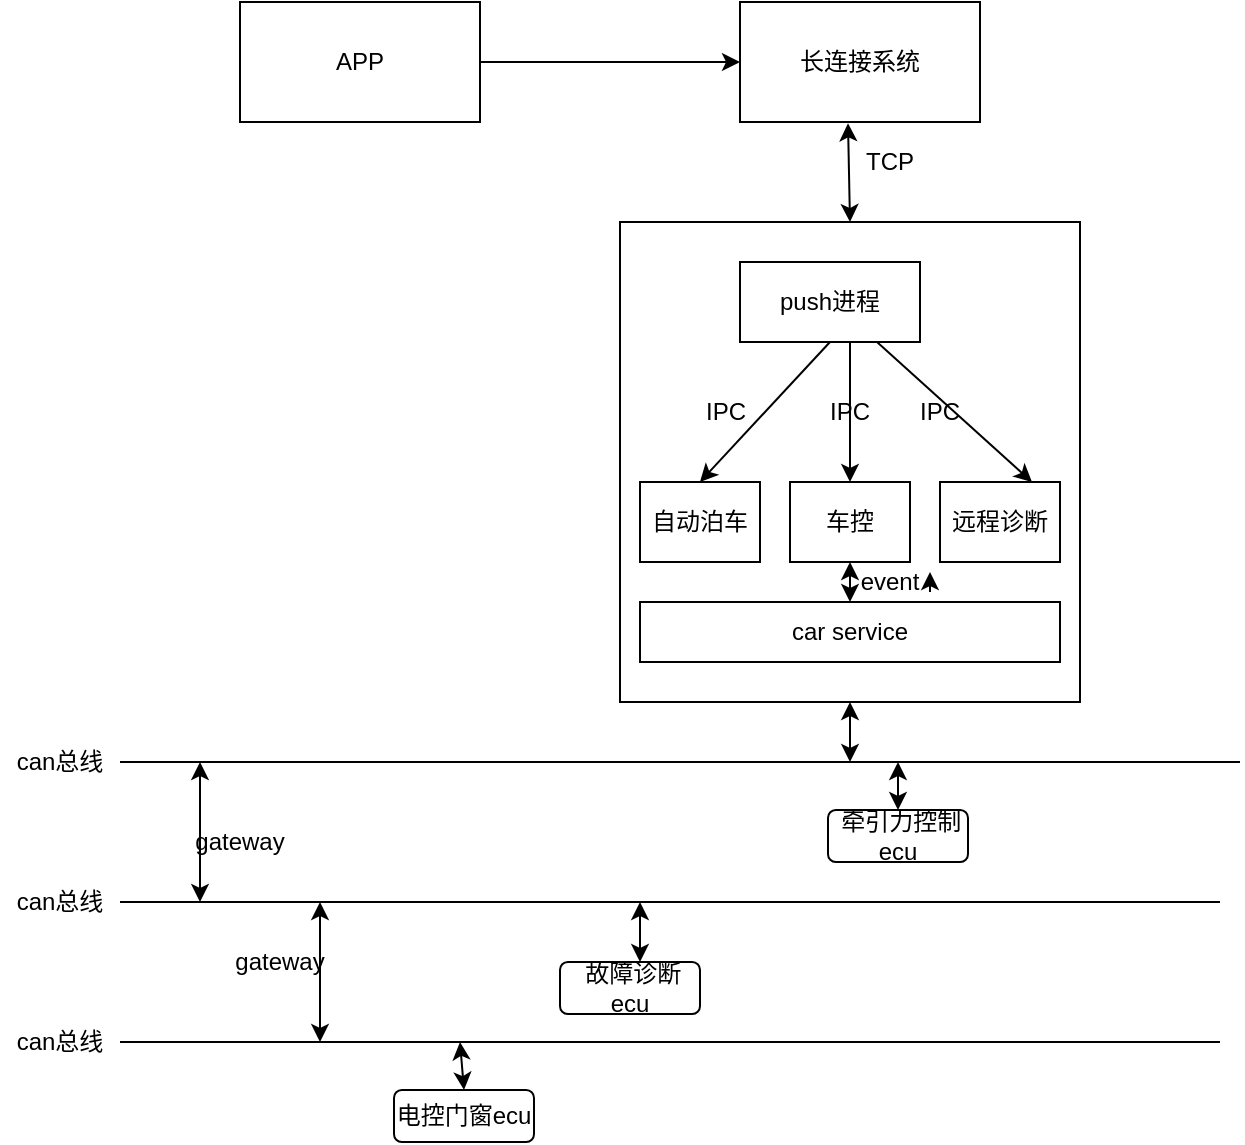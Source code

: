 <mxfile version="12.3.9" type="github" pages="1">
  <diagram id="lIEj3yTJJtI_6PWhw0XE" name="第 1 页">
    <mxGraphModel dx="768" dy="423" grid="1" gridSize="10" guides="1" tooltips="1" connect="1" arrows="1" fold="1" page="1" pageScale="1" pageWidth="827" pageHeight="1169" math="0" shadow="0">
      <root>
        <mxCell id="0"/>
        <mxCell id="1" parent="0"/>
        <mxCell id="SwAw4xg88gmh7lAkYRVZ-1" value="" style="rounded=0;whiteSpace=wrap;html=1;" vertex="1" parent="1">
          <mxGeometry x="380" y="150" width="230" height="240" as="geometry"/>
        </mxCell>
        <mxCell id="SwAw4xg88gmh7lAkYRVZ-2" value="自动泊车" style="rounded=0;whiteSpace=wrap;html=1;" vertex="1" parent="1">
          <mxGeometry x="390" y="280" width="60" height="40" as="geometry"/>
        </mxCell>
        <mxCell id="SwAw4xg88gmh7lAkYRVZ-3" value="车机" style="text;html=1;strokeColor=none;fillColor=none;align=center;verticalAlign=middle;whiteSpace=wrap;rounded=0;" vertex="1" parent="1">
          <mxGeometry x="465" y="190" width="40" height="20" as="geometry"/>
        </mxCell>
        <mxCell id="SwAw4xg88gmh7lAkYRVZ-12" value="push进程" style="rounded=0;whiteSpace=wrap;html=1;" vertex="1" parent="1">
          <mxGeometry x="440" y="170" width="90" height="40" as="geometry"/>
        </mxCell>
        <mxCell id="SwAw4xg88gmh7lAkYRVZ-13" value="车控" style="rounded=0;whiteSpace=wrap;html=1;" vertex="1" parent="1">
          <mxGeometry x="465" y="280" width="60" height="40" as="geometry"/>
        </mxCell>
        <mxCell id="SwAw4xg88gmh7lAkYRVZ-14" style="edgeStyle=orthogonalEdgeStyle;rounded=0;orthogonalLoop=1;jettySize=auto;html=1;exitX=0.5;exitY=1;exitDx=0;exitDy=0;" edge="1" parent="1" source="SwAw4xg88gmh7lAkYRVZ-13" target="SwAw4xg88gmh7lAkYRVZ-13">
          <mxGeometry relative="1" as="geometry"/>
        </mxCell>
        <mxCell id="SwAw4xg88gmh7lAkYRVZ-15" value="远程诊断" style="rounded=0;whiteSpace=wrap;html=1;" vertex="1" parent="1">
          <mxGeometry x="540" y="280" width="60" height="40" as="geometry"/>
        </mxCell>
        <mxCell id="SwAw4xg88gmh7lAkYRVZ-16" value="car service" style="rounded=0;whiteSpace=wrap;html=1;" vertex="1" parent="1">
          <mxGeometry x="390" y="340" width="210" height="30" as="geometry"/>
        </mxCell>
        <mxCell id="SwAw4xg88gmh7lAkYRVZ-17" value="" style="endArrow=none;html=1;" edge="1" parent="1">
          <mxGeometry width="50" height="50" relative="1" as="geometry">
            <mxPoint x="130" y="420" as="sourcePoint"/>
            <mxPoint x="690" y="420" as="targetPoint"/>
          </mxGeometry>
        </mxCell>
        <mxCell id="SwAw4xg88gmh7lAkYRVZ-18" value="" style="endArrow=none;html=1;" edge="1" parent="1">
          <mxGeometry width="50" height="50" relative="1" as="geometry">
            <mxPoint x="130" y="490" as="sourcePoint"/>
            <mxPoint x="680" y="490" as="targetPoint"/>
          </mxGeometry>
        </mxCell>
        <mxCell id="SwAw4xg88gmh7lAkYRVZ-19" value="" style="endArrow=none;html=1;" edge="1" parent="1">
          <mxGeometry width="50" height="50" relative="1" as="geometry">
            <mxPoint x="130" y="560" as="sourcePoint"/>
            <mxPoint x="680" y="560" as="targetPoint"/>
          </mxGeometry>
        </mxCell>
        <mxCell id="SwAw4xg88gmh7lAkYRVZ-22" value="" style="endArrow=classic;startArrow=classic;html=1;" edge="1" parent="1">
          <mxGeometry width="50" height="50" relative="1" as="geometry">
            <mxPoint x="170" y="490" as="sourcePoint"/>
            <mxPoint x="170" y="420" as="targetPoint"/>
          </mxGeometry>
        </mxCell>
        <mxCell id="SwAw4xg88gmh7lAkYRVZ-23" value="" style="endArrow=classic;startArrow=classic;html=1;" edge="1" parent="1">
          <mxGeometry width="50" height="50" relative="1" as="geometry">
            <mxPoint x="230" y="560" as="sourcePoint"/>
            <mxPoint x="230" y="490" as="targetPoint"/>
          </mxGeometry>
        </mxCell>
        <mxCell id="SwAw4xg88gmh7lAkYRVZ-24" value="gateway" style="text;html=1;strokeColor=none;fillColor=none;align=center;verticalAlign=middle;whiteSpace=wrap;rounded=0;" vertex="1" parent="1">
          <mxGeometry x="170" y="450" width="40" height="20" as="geometry"/>
        </mxCell>
        <mxCell id="SwAw4xg88gmh7lAkYRVZ-25" value="gateway" style="text;html=1;strokeColor=none;fillColor=none;align=center;verticalAlign=middle;whiteSpace=wrap;rounded=0;" vertex="1" parent="1">
          <mxGeometry x="190" y="510" width="40" height="20" as="geometry"/>
        </mxCell>
        <mxCell id="SwAw4xg88gmh7lAkYRVZ-26" value="can总线" style="text;html=1;strokeColor=none;fillColor=none;align=center;verticalAlign=middle;whiteSpace=wrap;rounded=0;" vertex="1" parent="1">
          <mxGeometry x="70" y="410" width="60" height="20" as="geometry"/>
        </mxCell>
        <mxCell id="SwAw4xg88gmh7lAkYRVZ-27" value="can总线" style="text;html=1;strokeColor=none;fillColor=none;align=center;verticalAlign=middle;whiteSpace=wrap;rounded=0;" vertex="1" parent="1">
          <mxGeometry x="70" y="480" width="60" height="20" as="geometry"/>
        </mxCell>
        <mxCell id="SwAw4xg88gmh7lAkYRVZ-28" value="can总线" style="text;html=1;strokeColor=none;fillColor=none;align=center;verticalAlign=middle;whiteSpace=wrap;rounded=0;" vertex="1" parent="1">
          <mxGeometry x="70" y="550" width="60" height="20" as="geometry"/>
        </mxCell>
        <mxCell id="SwAw4xg88gmh7lAkYRVZ-30" value="电控门窗ecu" style="rounded=1;whiteSpace=wrap;html=1;" vertex="1" parent="1">
          <mxGeometry x="267" y="584" width="70" height="26" as="geometry"/>
        </mxCell>
        <mxCell id="SwAw4xg88gmh7lAkYRVZ-31" value="&amp;nbsp;故障诊断ecu" style="rounded=1;whiteSpace=wrap;html=1;" vertex="1" parent="1">
          <mxGeometry x="350" y="520" width="70" height="26" as="geometry"/>
        </mxCell>
        <mxCell id="SwAw4xg88gmh7lAkYRVZ-32" value="&amp;nbsp;牵引力控制ecu" style="rounded=1;whiteSpace=wrap;html=1;" vertex="1" parent="1">
          <mxGeometry x="484" y="444" width="70" height="26" as="geometry"/>
        </mxCell>
        <mxCell id="SwAw4xg88gmh7lAkYRVZ-33" value="" style="endArrow=classic;startArrow=classic;html=1;exitX=0.5;exitY=0;exitDx=0;exitDy=0;" edge="1" parent="1" source="SwAw4xg88gmh7lAkYRVZ-32">
          <mxGeometry width="50" height="50" relative="1" as="geometry">
            <mxPoint x="70" y="680" as="sourcePoint"/>
            <mxPoint x="519" y="420" as="targetPoint"/>
          </mxGeometry>
        </mxCell>
        <mxCell id="SwAw4xg88gmh7lAkYRVZ-34" value="" style="endArrow=classic;startArrow=classic;html=1;" edge="1" parent="1">
          <mxGeometry width="50" height="50" relative="1" as="geometry">
            <mxPoint x="390" y="520" as="sourcePoint"/>
            <mxPoint x="390" y="490" as="targetPoint"/>
          </mxGeometry>
        </mxCell>
        <mxCell id="SwAw4xg88gmh7lAkYRVZ-35" value="" style="endArrow=classic;startArrow=classic;html=1;exitX=0.5;exitY=0;exitDx=0;exitDy=0;" edge="1" parent="1" source="SwAw4xg88gmh7lAkYRVZ-30">
          <mxGeometry width="50" height="50" relative="1" as="geometry">
            <mxPoint x="70" y="680" as="sourcePoint"/>
            <mxPoint x="300" y="560" as="targetPoint"/>
          </mxGeometry>
        </mxCell>
        <mxCell id="SwAw4xg88gmh7lAkYRVZ-37" value="" style="endArrow=classic;html=1;exitX=0.5;exitY=1;exitDx=0;exitDy=0;entryX=0.5;entryY=0;entryDx=0;entryDy=0;" edge="1" parent="1" source="SwAw4xg88gmh7lAkYRVZ-12" target="SwAw4xg88gmh7lAkYRVZ-2">
          <mxGeometry width="50" height="50" relative="1" as="geometry">
            <mxPoint x="70" y="680" as="sourcePoint"/>
            <mxPoint x="120" y="630" as="targetPoint"/>
          </mxGeometry>
        </mxCell>
        <mxCell id="SwAw4xg88gmh7lAkYRVZ-39" value="" style="endArrow=classic;html=1;entryX=0.75;entryY=0;entryDx=0;entryDy=0;exitX=0.75;exitY=1;exitDx=0;exitDy=0;" edge="1" parent="1">
          <mxGeometry width="50" height="50" relative="1" as="geometry">
            <mxPoint x="508.5" y="210" as="sourcePoint"/>
            <mxPoint x="586" y="280" as="targetPoint"/>
          </mxGeometry>
        </mxCell>
        <mxCell id="SwAw4xg88gmh7lAkYRVZ-40" value="IPC" style="text;html=1;strokeColor=none;fillColor=none;align=center;verticalAlign=middle;whiteSpace=wrap;rounded=0;" vertex="1" parent="1">
          <mxGeometry x="413" y="235" width="40" height="20" as="geometry"/>
        </mxCell>
        <mxCell id="SwAw4xg88gmh7lAkYRVZ-43" value="IPC" style="text;html=1;strokeColor=none;fillColor=none;align=center;verticalAlign=middle;whiteSpace=wrap;rounded=0;" vertex="1" parent="1">
          <mxGeometry x="520" y="235" width="40" height="20" as="geometry"/>
        </mxCell>
        <mxCell id="SwAw4xg88gmh7lAkYRVZ-46" value="" style="endArrow=classic;html=1;exitX=0.75;exitY=1;exitDx=0;exitDy=0;" edge="1" parent="1" source="SwAw4xg88gmh7lAkYRVZ-3" target="SwAw4xg88gmh7lAkYRVZ-13">
          <mxGeometry width="50" height="50" relative="1" as="geometry">
            <mxPoint x="350" y="280" as="sourcePoint"/>
            <mxPoint x="290" y="360" as="targetPoint"/>
          </mxGeometry>
        </mxCell>
        <mxCell id="SwAw4xg88gmh7lAkYRVZ-47" value="IPC" style="text;html=1;strokeColor=none;fillColor=none;align=center;verticalAlign=middle;whiteSpace=wrap;rounded=0;" vertex="1" parent="1">
          <mxGeometry x="475" y="235" width="40" height="20" as="geometry"/>
        </mxCell>
        <mxCell id="SwAw4xg88gmh7lAkYRVZ-48" value="长连接系统" style="rounded=0;whiteSpace=wrap;html=1;" vertex="1" parent="1">
          <mxGeometry x="440" y="40" width="120" height="60" as="geometry"/>
        </mxCell>
        <mxCell id="SwAw4xg88gmh7lAkYRVZ-49" value="APP" style="rounded=0;whiteSpace=wrap;html=1;" vertex="1" parent="1">
          <mxGeometry x="190" y="40" width="120" height="60" as="geometry"/>
        </mxCell>
        <mxCell id="SwAw4xg88gmh7lAkYRVZ-50" value="" style="endArrow=classic;html=1;entryX=0;entryY=0.5;entryDx=0;entryDy=0;exitX=1;exitY=0.5;exitDx=0;exitDy=0;" edge="1" parent="1" source="SwAw4xg88gmh7lAkYRVZ-49" target="SwAw4xg88gmh7lAkYRVZ-48">
          <mxGeometry width="50" height="50" relative="1" as="geometry">
            <mxPoint x="110" y="380" as="sourcePoint"/>
            <mxPoint x="200" y="300" as="targetPoint"/>
          </mxGeometry>
        </mxCell>
        <mxCell id="SwAw4xg88gmh7lAkYRVZ-52" value="" style="endArrow=classic;startArrow=classic;html=1;entryX=0.45;entryY=1.011;entryDx=0;entryDy=0;entryPerimeter=0;exitX=0.5;exitY=0;exitDx=0;exitDy=0;" edge="1" parent="1" source="SwAw4xg88gmh7lAkYRVZ-1" target="SwAw4xg88gmh7lAkYRVZ-48">
          <mxGeometry width="50" height="50" relative="1" as="geometry">
            <mxPoint x="220" y="340" as="sourcePoint"/>
            <mxPoint x="330" y="300" as="targetPoint"/>
          </mxGeometry>
        </mxCell>
        <mxCell id="SwAw4xg88gmh7lAkYRVZ-53" value="TCP" style="text;html=1;strokeColor=none;fillColor=none;align=center;verticalAlign=middle;whiteSpace=wrap;rounded=0;" vertex="1" parent="1">
          <mxGeometry x="495" y="110" width="40" height="20" as="geometry"/>
        </mxCell>
        <mxCell id="SwAw4xg88gmh7lAkYRVZ-54" value="" style="endArrow=classic;startArrow=classic;html=1;entryX=0.5;entryY=1;entryDx=0;entryDy=0;" edge="1" parent="1" source="SwAw4xg88gmh7lAkYRVZ-16" target="SwAw4xg88gmh7lAkYRVZ-13">
          <mxGeometry width="50" height="50" relative="1" as="geometry">
            <mxPoint x="70" y="680" as="sourcePoint"/>
            <mxPoint x="350" y="370" as="targetPoint"/>
          </mxGeometry>
        </mxCell>
        <mxCell id="SwAw4xg88gmh7lAkYRVZ-56" value="event" style="text;html=1;strokeColor=none;fillColor=none;align=center;verticalAlign=middle;whiteSpace=wrap;rounded=0;" vertex="1" parent="1">
          <mxGeometry x="495" y="320" width="40" height="20" as="geometry"/>
        </mxCell>
        <mxCell id="SwAw4xg88gmh7lAkYRVZ-58" style="edgeStyle=orthogonalEdgeStyle;rounded=0;orthogonalLoop=1;jettySize=auto;html=1;exitX=1;exitY=0.75;exitDx=0;exitDy=0;entryX=1;entryY=0.25;entryDx=0;entryDy=0;" edge="1" parent="1" source="SwAw4xg88gmh7lAkYRVZ-56" target="SwAw4xg88gmh7lAkYRVZ-56">
          <mxGeometry relative="1" as="geometry"/>
        </mxCell>
        <mxCell id="SwAw4xg88gmh7lAkYRVZ-59" value="" style="endArrow=classic;startArrow=classic;html=1;entryX=0.5;entryY=1;entryDx=0;entryDy=0;" edge="1" parent="1" target="SwAw4xg88gmh7lAkYRVZ-1">
          <mxGeometry width="50" height="50" relative="1" as="geometry">
            <mxPoint x="495" y="420" as="sourcePoint"/>
            <mxPoint x="120" y="630" as="targetPoint"/>
          </mxGeometry>
        </mxCell>
      </root>
    </mxGraphModel>
  </diagram>
</mxfile>
